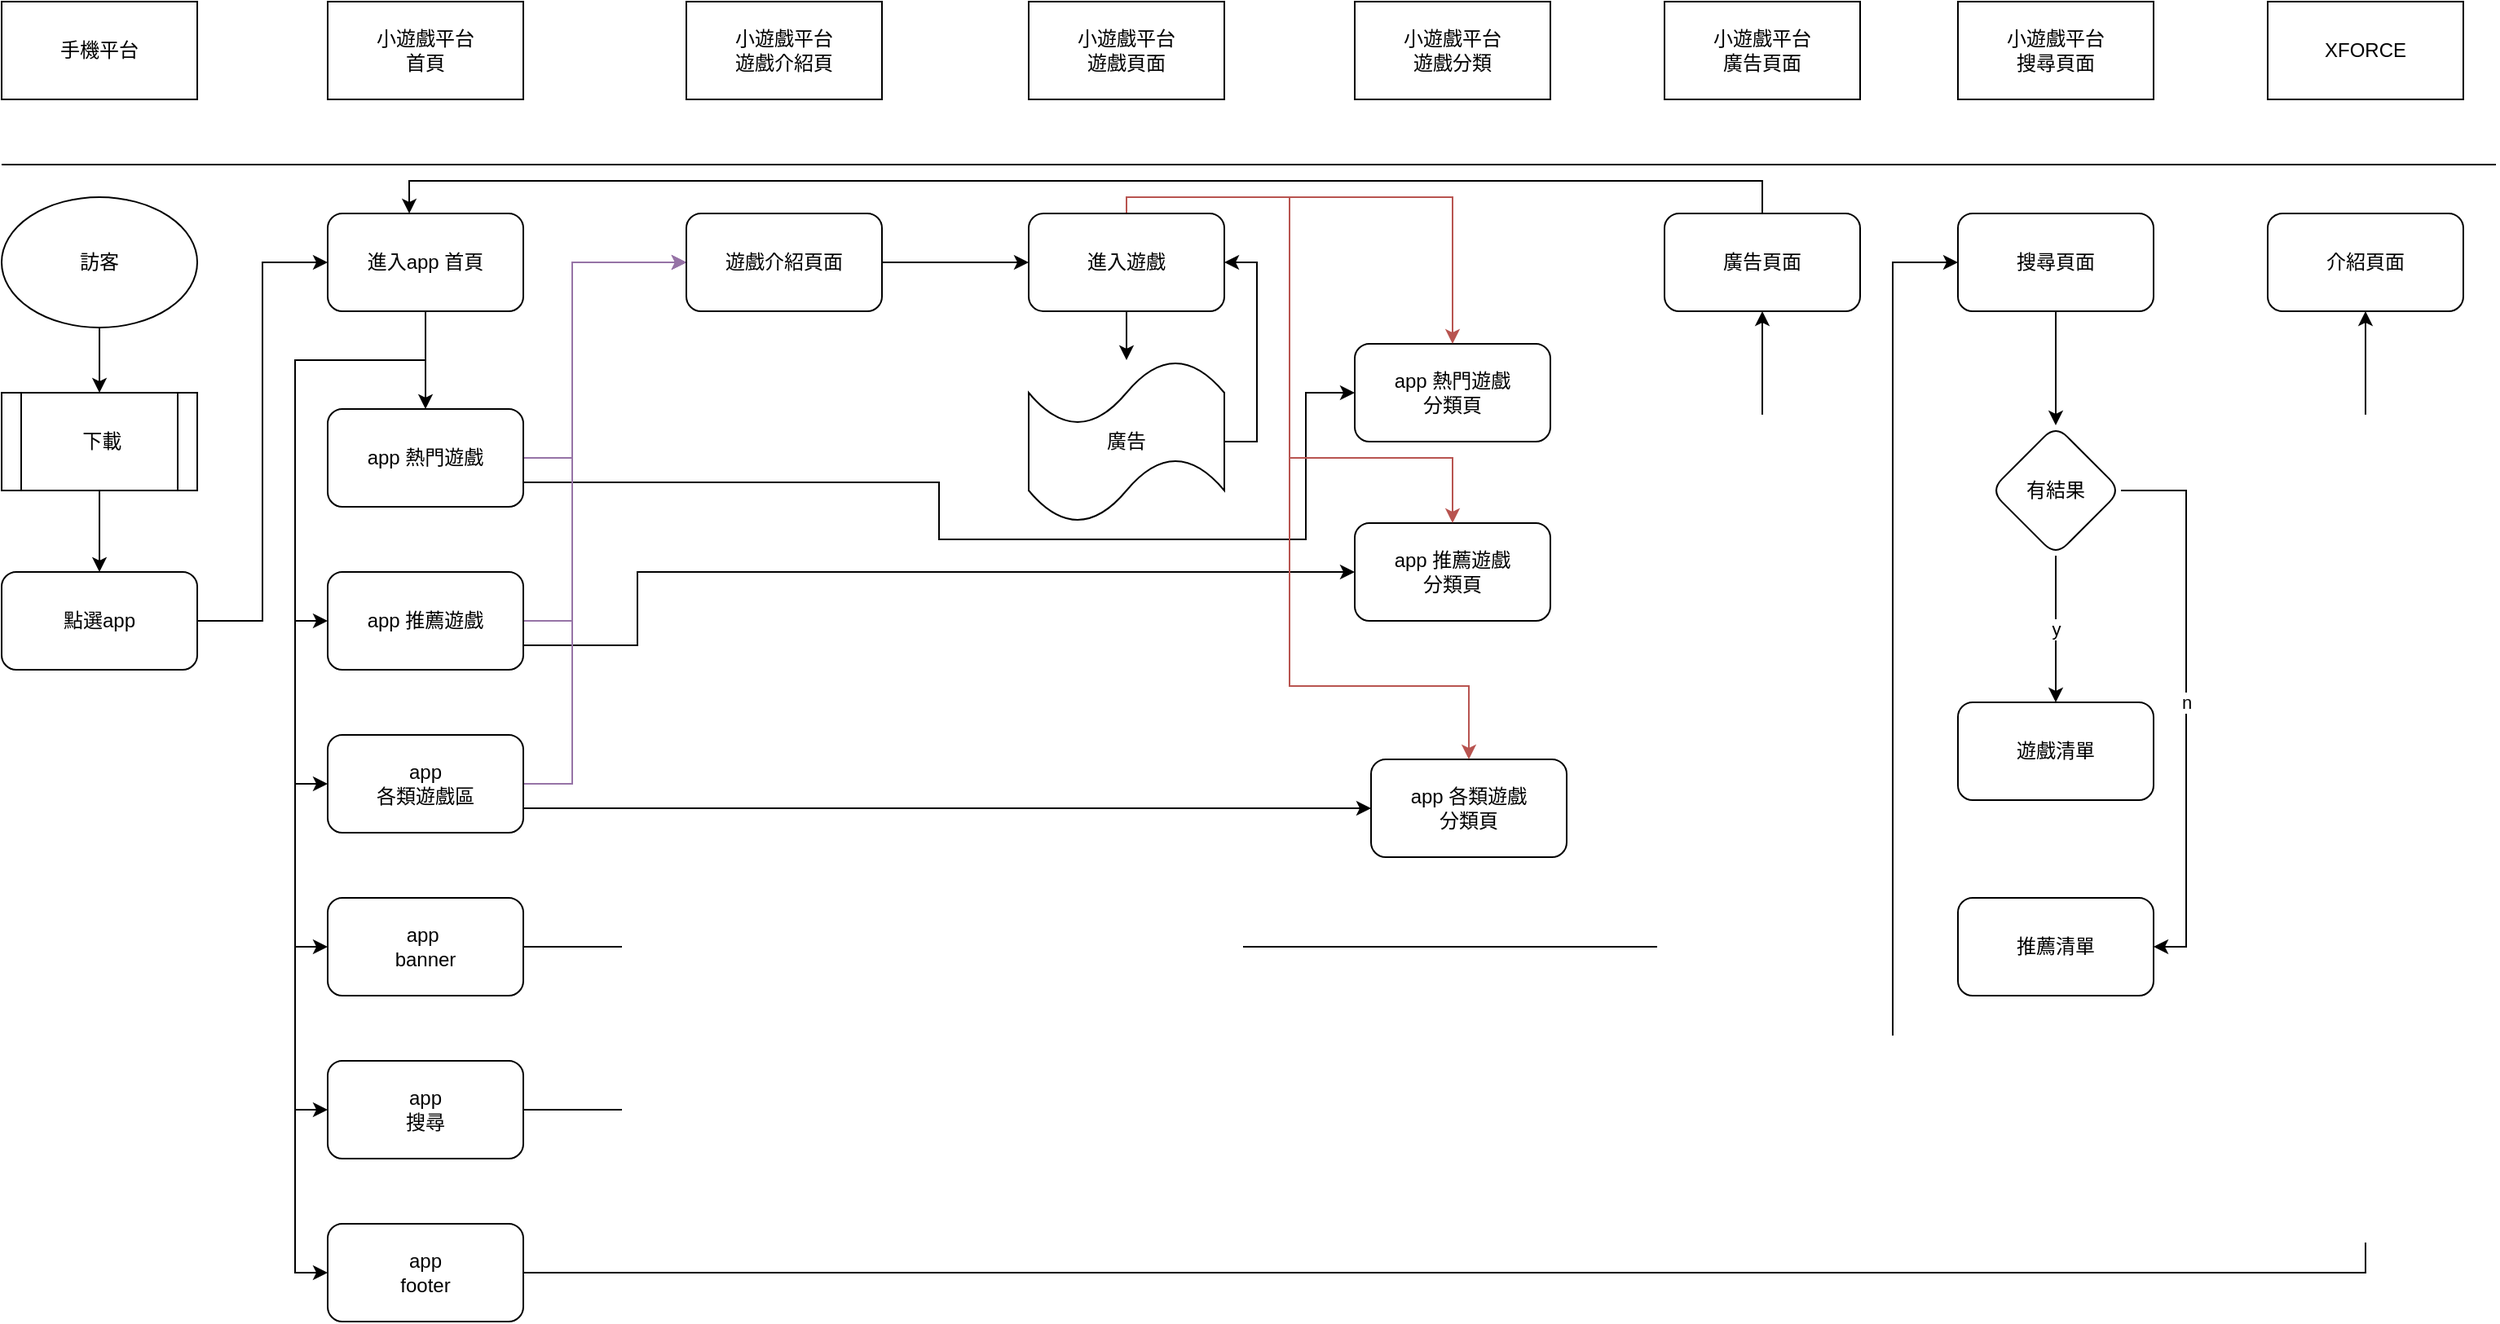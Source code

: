 <mxfile version="16.0.3" type="github">
  <diagram id="Xf0kCihZ-aB_llhnf_z4" name="第1頁">
    <mxGraphModel dx="1422" dy="780" grid="1" gridSize="10" guides="1" tooltips="1" connect="1" arrows="1" fold="1" page="1" pageScale="1" pageWidth="827" pageHeight="1169" math="0" shadow="0">
      <root>
        <mxCell id="0" />
        <mxCell id="1" parent="0" />
        <mxCell id="-enL-yWNLoUQDlkAJuOZ-1" value="&lt;div&gt;小遊戲平台&lt;/div&gt;&lt;div&gt;首頁&lt;br&gt;&lt;/div&gt;" style="rounded=0;whiteSpace=wrap;html=1;" vertex="1" parent="1">
          <mxGeometry x="230" y="40" width="120" height="60" as="geometry" />
        </mxCell>
        <mxCell id="-enL-yWNLoUQDlkAJuOZ-2" value="" style="endArrow=none;html=1;rounded=0;" edge="1" parent="1">
          <mxGeometry width="50" height="50" relative="1" as="geometry">
            <mxPoint x="30" y="140" as="sourcePoint" />
            <mxPoint x="1560" y="140" as="targetPoint" />
          </mxGeometry>
        </mxCell>
        <mxCell id="-enL-yWNLoUQDlkAJuOZ-6" value="" style="edgeStyle=orthogonalEdgeStyle;rounded=0;orthogonalLoop=1;jettySize=auto;html=1;" edge="1" parent="1" source="-enL-yWNLoUQDlkAJuOZ-3" target="-enL-yWNLoUQDlkAJuOZ-5">
          <mxGeometry relative="1" as="geometry" />
        </mxCell>
        <mxCell id="-enL-yWNLoUQDlkAJuOZ-3" value="訪客" style="ellipse;whiteSpace=wrap;html=1;" vertex="1" parent="1">
          <mxGeometry x="30" y="160" width="120" height="80" as="geometry" />
        </mxCell>
        <mxCell id="-enL-yWNLoUQDlkAJuOZ-4" value="手機平台" style="rounded=0;whiteSpace=wrap;html=1;" vertex="1" parent="1">
          <mxGeometry x="30" y="40" width="120" height="60" as="geometry" />
        </mxCell>
        <mxCell id="-enL-yWNLoUQDlkAJuOZ-8" value="" style="edgeStyle=orthogonalEdgeStyle;rounded=0;orthogonalLoop=1;jettySize=auto;html=1;" edge="1" parent="1" source="-enL-yWNLoUQDlkAJuOZ-5" target="-enL-yWNLoUQDlkAJuOZ-7">
          <mxGeometry relative="1" as="geometry" />
        </mxCell>
        <mxCell id="-enL-yWNLoUQDlkAJuOZ-5" value="&amp;nbsp;下載" style="shape=process;whiteSpace=wrap;html=1;backgroundOutline=1;" vertex="1" parent="1">
          <mxGeometry x="30" y="280" width="120" height="60" as="geometry" />
        </mxCell>
        <mxCell id="-enL-yWNLoUQDlkAJuOZ-10" style="edgeStyle=orthogonalEdgeStyle;rounded=0;orthogonalLoop=1;jettySize=auto;html=1;exitX=1;exitY=0.5;exitDx=0;exitDy=0;entryX=0;entryY=0.5;entryDx=0;entryDy=0;" edge="1" parent="1" source="-enL-yWNLoUQDlkAJuOZ-7" target="-enL-yWNLoUQDlkAJuOZ-9">
          <mxGeometry relative="1" as="geometry" />
        </mxCell>
        <mxCell id="-enL-yWNLoUQDlkAJuOZ-7" value="點選app" style="rounded=1;whiteSpace=wrap;html=1;" vertex="1" parent="1">
          <mxGeometry x="30" y="390" width="120" height="60" as="geometry" />
        </mxCell>
        <mxCell id="-enL-yWNLoUQDlkAJuOZ-20" style="edgeStyle=orthogonalEdgeStyle;rounded=0;orthogonalLoop=1;jettySize=auto;html=1;exitX=0.5;exitY=1;exitDx=0;exitDy=0;" edge="1" parent="1" source="-enL-yWNLoUQDlkAJuOZ-9" target="-enL-yWNLoUQDlkAJuOZ-13">
          <mxGeometry relative="1" as="geometry" />
        </mxCell>
        <mxCell id="-enL-yWNLoUQDlkAJuOZ-21" style="edgeStyle=orthogonalEdgeStyle;rounded=0;orthogonalLoop=1;jettySize=auto;html=1;exitX=0.5;exitY=1;exitDx=0;exitDy=0;entryX=0;entryY=0.5;entryDx=0;entryDy=0;" edge="1" parent="1" source="-enL-yWNLoUQDlkAJuOZ-9" target="-enL-yWNLoUQDlkAJuOZ-14">
          <mxGeometry relative="1" as="geometry">
            <Array as="points">
              <mxPoint x="290" y="260" />
              <mxPoint x="210" y="260" />
              <mxPoint x="210" y="420" />
            </Array>
          </mxGeometry>
        </mxCell>
        <mxCell id="-enL-yWNLoUQDlkAJuOZ-22" style="edgeStyle=orthogonalEdgeStyle;rounded=0;orthogonalLoop=1;jettySize=auto;html=1;exitX=0.5;exitY=1;exitDx=0;exitDy=0;entryX=0;entryY=0.5;entryDx=0;entryDy=0;" edge="1" parent="1" source="-enL-yWNLoUQDlkAJuOZ-9" target="-enL-yWNLoUQDlkAJuOZ-15">
          <mxGeometry relative="1" as="geometry">
            <Array as="points">
              <mxPoint x="290" y="260" />
              <mxPoint x="210" y="260" />
              <mxPoint x="210" y="520" />
            </Array>
          </mxGeometry>
        </mxCell>
        <mxCell id="-enL-yWNLoUQDlkAJuOZ-23" style="edgeStyle=orthogonalEdgeStyle;rounded=0;orthogonalLoop=1;jettySize=auto;html=1;exitX=0.5;exitY=1;exitDx=0;exitDy=0;entryX=0;entryY=0.5;entryDx=0;entryDy=0;" edge="1" parent="1" source="-enL-yWNLoUQDlkAJuOZ-9" target="-enL-yWNLoUQDlkAJuOZ-17">
          <mxGeometry relative="1" as="geometry">
            <Array as="points">
              <mxPoint x="290" y="260" />
              <mxPoint x="210" y="260" />
              <mxPoint x="210" y="620" />
            </Array>
          </mxGeometry>
        </mxCell>
        <mxCell id="-enL-yWNLoUQDlkAJuOZ-24" style="edgeStyle=orthogonalEdgeStyle;rounded=0;orthogonalLoop=1;jettySize=auto;html=1;exitX=0.5;exitY=1;exitDx=0;exitDy=0;entryX=0;entryY=0.5;entryDx=0;entryDy=0;" edge="1" parent="1" source="-enL-yWNLoUQDlkAJuOZ-9" target="-enL-yWNLoUQDlkAJuOZ-18">
          <mxGeometry relative="1" as="geometry">
            <Array as="points">
              <mxPoint x="290" y="260" />
              <mxPoint x="210" y="260" />
              <mxPoint x="210" y="720" />
            </Array>
          </mxGeometry>
        </mxCell>
        <mxCell id="-enL-yWNLoUQDlkAJuOZ-27" style="edgeStyle=orthogonalEdgeStyle;rounded=0;orthogonalLoop=1;jettySize=auto;html=1;exitX=0.5;exitY=1;exitDx=0;exitDy=0;entryX=0;entryY=0.5;entryDx=0;entryDy=0;" edge="1" parent="1" source="-enL-yWNLoUQDlkAJuOZ-9" target="-enL-yWNLoUQDlkAJuOZ-26">
          <mxGeometry relative="1" as="geometry">
            <Array as="points">
              <mxPoint x="290" y="260" />
              <mxPoint x="210" y="260" />
              <mxPoint x="210" y="820" />
            </Array>
          </mxGeometry>
        </mxCell>
        <mxCell id="-enL-yWNLoUQDlkAJuOZ-9" value="進入app 首頁" style="rounded=1;whiteSpace=wrap;html=1;" vertex="1" parent="1">
          <mxGeometry x="230" y="170" width="120" height="60" as="geometry" />
        </mxCell>
        <mxCell id="-enL-yWNLoUQDlkAJuOZ-11" value="&lt;div&gt;小遊戲平台&lt;/div&gt;&lt;div&gt;遊戲介紹頁&lt;br&gt;&lt;/div&gt;" style="rounded=0;whiteSpace=wrap;html=1;" vertex="1" parent="1">
          <mxGeometry x="450" y="40" width="120" height="60" as="geometry" />
        </mxCell>
        <mxCell id="-enL-yWNLoUQDlkAJuOZ-12" value="&lt;div&gt;小遊戲平台&lt;/div&gt;&lt;div&gt;遊戲頁面&lt;br&gt;&lt;/div&gt;" style="rounded=0;whiteSpace=wrap;html=1;" vertex="1" parent="1">
          <mxGeometry x="660" y="40" width="120" height="60" as="geometry" />
        </mxCell>
        <mxCell id="-enL-yWNLoUQDlkAJuOZ-37" style="edgeStyle=orthogonalEdgeStyle;rounded=0;orthogonalLoop=1;jettySize=auto;html=1;exitX=1;exitY=0.5;exitDx=0;exitDy=0;entryX=0;entryY=0.5;entryDx=0;entryDy=0;fillColor=#e1d5e7;strokeColor=#9673a6;" edge="1" parent="1" source="-enL-yWNLoUQDlkAJuOZ-13" target="-enL-yWNLoUQDlkAJuOZ-34">
          <mxGeometry relative="1" as="geometry">
            <Array as="points">
              <mxPoint x="380" y="320" />
              <mxPoint x="380" y="200" />
            </Array>
          </mxGeometry>
        </mxCell>
        <mxCell id="-enL-yWNLoUQDlkAJuOZ-41" style="edgeStyle=orthogonalEdgeStyle;rounded=0;orthogonalLoop=1;jettySize=auto;html=1;exitX=1;exitY=0.75;exitDx=0;exitDy=0;entryX=0;entryY=0.5;entryDx=0;entryDy=0;" edge="1" parent="1" source="-enL-yWNLoUQDlkAJuOZ-13" target="-enL-yWNLoUQDlkAJuOZ-29">
          <mxGeometry relative="1" as="geometry">
            <Array as="points">
              <mxPoint x="605" y="335" />
              <mxPoint x="605" y="370" />
              <mxPoint x="830" y="370" />
              <mxPoint x="830" y="280" />
            </Array>
          </mxGeometry>
        </mxCell>
        <mxCell id="-enL-yWNLoUQDlkAJuOZ-13" value="app 熱門遊戲" style="rounded=1;whiteSpace=wrap;html=1;" vertex="1" parent="1">
          <mxGeometry x="230" y="290" width="120" height="60" as="geometry" />
        </mxCell>
        <mxCell id="-enL-yWNLoUQDlkAJuOZ-38" style="edgeStyle=orthogonalEdgeStyle;rounded=0;orthogonalLoop=1;jettySize=auto;html=1;exitX=1;exitY=0.5;exitDx=0;exitDy=0;fillColor=#e1d5e7;strokeColor=#9673a6;" edge="1" parent="1" source="-enL-yWNLoUQDlkAJuOZ-14">
          <mxGeometry relative="1" as="geometry">
            <mxPoint x="450" y="200" as="targetPoint" />
            <Array as="points">
              <mxPoint x="380" y="420" />
              <mxPoint x="380" y="200" />
            </Array>
          </mxGeometry>
        </mxCell>
        <mxCell id="-enL-yWNLoUQDlkAJuOZ-42" style="edgeStyle=orthogonalEdgeStyle;rounded=0;orthogonalLoop=1;jettySize=auto;html=1;exitX=1;exitY=0.75;exitDx=0;exitDy=0;entryX=0;entryY=0.5;entryDx=0;entryDy=0;" edge="1" parent="1" source="-enL-yWNLoUQDlkAJuOZ-14" target="-enL-yWNLoUQDlkAJuOZ-30">
          <mxGeometry relative="1" as="geometry">
            <Array as="points">
              <mxPoint x="420" y="435" />
              <mxPoint x="420" y="390" />
            </Array>
          </mxGeometry>
        </mxCell>
        <mxCell id="-enL-yWNLoUQDlkAJuOZ-14" value="app 推薦遊戲" style="rounded=1;whiteSpace=wrap;html=1;" vertex="1" parent="1">
          <mxGeometry x="230" y="390" width="120" height="60" as="geometry" />
        </mxCell>
        <mxCell id="-enL-yWNLoUQDlkAJuOZ-40" style="edgeStyle=orthogonalEdgeStyle;rounded=0;orthogonalLoop=1;jettySize=auto;html=1;exitX=1;exitY=0.5;exitDx=0;exitDy=0;entryX=0;entryY=0.5;entryDx=0;entryDy=0;fillColor=#e1d5e7;strokeColor=#9673a6;" edge="1" parent="1" source="-enL-yWNLoUQDlkAJuOZ-15" target="-enL-yWNLoUQDlkAJuOZ-34">
          <mxGeometry relative="1" as="geometry">
            <Array as="points">
              <mxPoint x="380" y="520" />
              <mxPoint x="380" y="200" />
            </Array>
          </mxGeometry>
        </mxCell>
        <mxCell id="-enL-yWNLoUQDlkAJuOZ-43" style="edgeStyle=orthogonalEdgeStyle;rounded=0;orthogonalLoop=1;jettySize=auto;html=1;exitX=1;exitY=0.75;exitDx=0;exitDy=0;entryX=0;entryY=0.5;entryDx=0;entryDy=0;" edge="1" parent="1" source="-enL-yWNLoUQDlkAJuOZ-15" target="-enL-yWNLoUQDlkAJuOZ-31">
          <mxGeometry relative="1" as="geometry">
            <Array as="points">
              <mxPoint x="860" y="535" />
            </Array>
          </mxGeometry>
        </mxCell>
        <mxCell id="-enL-yWNLoUQDlkAJuOZ-15" value="&lt;div&gt;app &lt;br&gt;&lt;/div&gt;&lt;div&gt;各類遊戲區&lt;/div&gt;" style="rounded=1;whiteSpace=wrap;html=1;" vertex="1" parent="1">
          <mxGeometry x="230" y="490" width="120" height="60" as="geometry" />
        </mxCell>
        <mxCell id="-enL-yWNLoUQDlkAJuOZ-52" style="edgeStyle=orthogonalEdgeStyle;rounded=0;orthogonalLoop=1;jettySize=auto;html=1;exitX=1;exitY=0.5;exitDx=0;exitDy=0;entryX=0.5;entryY=1;entryDx=0;entryDy=0;" edge="1" parent="1" source="-enL-yWNLoUQDlkAJuOZ-17" target="-enL-yWNLoUQDlkAJuOZ-51">
          <mxGeometry relative="1" as="geometry" />
        </mxCell>
        <mxCell id="-enL-yWNLoUQDlkAJuOZ-17" value="&lt;div&gt;app&amp;nbsp;&lt;/div&gt;&lt;div&gt;banner&lt;br&gt;&lt;/div&gt;" style="rounded=1;whiteSpace=wrap;html=1;" vertex="1" parent="1">
          <mxGeometry x="230" y="590" width="120" height="60" as="geometry" />
        </mxCell>
        <mxCell id="-enL-yWNLoUQDlkAJuOZ-55" style="edgeStyle=orthogonalEdgeStyle;rounded=0;orthogonalLoop=1;jettySize=auto;html=1;exitX=1;exitY=0.5;exitDx=0;exitDy=0;entryX=0;entryY=0.5;entryDx=0;entryDy=0;" edge="1" parent="1" source="-enL-yWNLoUQDlkAJuOZ-18" target="-enL-yWNLoUQDlkAJuOZ-53">
          <mxGeometry relative="1" as="geometry">
            <Array as="points">
              <mxPoint x="1190" y="720" />
              <mxPoint x="1190" y="200" />
            </Array>
          </mxGeometry>
        </mxCell>
        <mxCell id="-enL-yWNLoUQDlkAJuOZ-18" value="&lt;div&gt;app &lt;br&gt;&lt;/div&gt;&lt;div&gt;搜尋&lt;br&gt;&lt;/div&gt;" style="rounded=1;whiteSpace=wrap;html=1;" vertex="1" parent="1">
          <mxGeometry x="230" y="690" width="120" height="60" as="geometry" />
        </mxCell>
        <mxCell id="-enL-yWNLoUQDlkAJuOZ-66" style="edgeStyle=orthogonalEdgeStyle;rounded=0;orthogonalLoop=1;jettySize=auto;html=1;exitX=1;exitY=0.5;exitDx=0;exitDy=0;entryX=0.5;entryY=1;entryDx=0;entryDy=0;" edge="1" parent="1" source="-enL-yWNLoUQDlkAJuOZ-26" target="-enL-yWNLoUQDlkAJuOZ-65">
          <mxGeometry relative="1" as="geometry" />
        </mxCell>
        <mxCell id="-enL-yWNLoUQDlkAJuOZ-26" value="&lt;div&gt;app &lt;br&gt;&lt;/div&gt;&lt;div&gt;footer&lt;/div&gt;" style="rounded=1;whiteSpace=wrap;html=1;" vertex="1" parent="1">
          <mxGeometry x="230" y="790" width="120" height="60" as="geometry" />
        </mxCell>
        <mxCell id="-enL-yWNLoUQDlkAJuOZ-28" value="&lt;div&gt;小遊戲平台&lt;/div&gt;&lt;div&gt;遊戲分類&lt;br&gt;&lt;/div&gt;" style="rounded=0;whiteSpace=wrap;html=1;" vertex="1" parent="1">
          <mxGeometry x="860" y="40" width="120" height="60" as="geometry" />
        </mxCell>
        <mxCell id="-enL-yWNLoUQDlkAJuOZ-29" value="&lt;div&gt;app 熱門遊戲&lt;/div&gt;&lt;div&gt;分類頁&lt;br&gt;&lt;/div&gt;" style="rounded=1;whiteSpace=wrap;html=1;" vertex="1" parent="1">
          <mxGeometry x="860" y="250" width="120" height="60" as="geometry" />
        </mxCell>
        <mxCell id="-enL-yWNLoUQDlkAJuOZ-30" value="&lt;div&gt;app 推薦遊戲&lt;/div&gt;&lt;div&gt;分類頁&lt;br&gt;&lt;/div&gt;" style="rounded=1;whiteSpace=wrap;html=1;" vertex="1" parent="1">
          <mxGeometry x="860" y="360" width="120" height="60" as="geometry" />
        </mxCell>
        <mxCell id="-enL-yWNLoUQDlkAJuOZ-31" value="&lt;div&gt;app 各類遊戲&lt;/div&gt;&lt;div&gt;分類頁&lt;br&gt;&lt;/div&gt;" style="rounded=1;whiteSpace=wrap;html=1;" vertex="1" parent="1">
          <mxGeometry x="870" y="505" width="120" height="60" as="geometry" />
        </mxCell>
        <mxCell id="-enL-yWNLoUQDlkAJuOZ-32" value="&lt;div&gt;小遊戲平台&lt;/div&gt;&lt;div&gt;廣告頁面&lt;br&gt;&lt;/div&gt;" style="rounded=0;whiteSpace=wrap;html=1;" vertex="1" parent="1">
          <mxGeometry x="1050" y="40" width="120" height="60" as="geometry" />
        </mxCell>
        <mxCell id="-enL-yWNLoUQDlkAJuOZ-33" value="&lt;div&gt;小遊戲平台&lt;/div&gt;&lt;div&gt;搜尋頁面&lt;br&gt;&lt;/div&gt;" style="rounded=0;whiteSpace=wrap;html=1;" vertex="1" parent="1">
          <mxGeometry x="1230" y="40" width="120" height="60" as="geometry" />
        </mxCell>
        <mxCell id="-enL-yWNLoUQDlkAJuOZ-44" style="edgeStyle=orthogonalEdgeStyle;rounded=0;orthogonalLoop=1;jettySize=auto;html=1;exitX=1;exitY=0.5;exitDx=0;exitDy=0;entryX=0;entryY=0.5;entryDx=0;entryDy=0;" edge="1" parent="1" source="-enL-yWNLoUQDlkAJuOZ-34" target="-enL-yWNLoUQDlkAJuOZ-35">
          <mxGeometry relative="1" as="geometry" />
        </mxCell>
        <mxCell id="-enL-yWNLoUQDlkAJuOZ-34" value="遊戲介紹頁面" style="rounded=1;whiteSpace=wrap;html=1;" vertex="1" parent="1">
          <mxGeometry x="450" y="170" width="120" height="60" as="geometry" />
        </mxCell>
        <mxCell id="-enL-yWNLoUQDlkAJuOZ-46" value="" style="edgeStyle=orthogonalEdgeStyle;rounded=0;orthogonalLoop=1;jettySize=auto;html=1;" edge="1" parent="1" source="-enL-yWNLoUQDlkAJuOZ-35" target="-enL-yWNLoUQDlkAJuOZ-45">
          <mxGeometry relative="1" as="geometry" />
        </mxCell>
        <mxCell id="-enL-yWNLoUQDlkAJuOZ-48" style="edgeStyle=orthogonalEdgeStyle;rounded=0;orthogonalLoop=1;jettySize=auto;html=1;exitX=0.5;exitY=0;exitDx=0;exitDy=0;entryX=0.5;entryY=0;entryDx=0;entryDy=0;fillColor=#f8cecc;strokeColor=#b85450;" edge="1" parent="1" source="-enL-yWNLoUQDlkAJuOZ-35" target="-enL-yWNLoUQDlkAJuOZ-29">
          <mxGeometry relative="1" as="geometry">
            <Array as="points">
              <mxPoint x="720" y="160" />
              <mxPoint x="920" y="160" />
            </Array>
          </mxGeometry>
        </mxCell>
        <mxCell id="-enL-yWNLoUQDlkAJuOZ-49" style="edgeStyle=orthogonalEdgeStyle;rounded=0;orthogonalLoop=1;jettySize=auto;html=1;exitX=0.5;exitY=0;exitDx=0;exitDy=0;fillColor=#f8cecc;strokeColor=#b85450;" edge="1" parent="1" source="-enL-yWNLoUQDlkAJuOZ-35" target="-enL-yWNLoUQDlkAJuOZ-30">
          <mxGeometry relative="1" as="geometry">
            <Array as="points">
              <mxPoint x="720" y="160" />
              <mxPoint x="820" y="160" />
              <mxPoint x="820" y="320" />
              <mxPoint x="920" y="320" />
            </Array>
          </mxGeometry>
        </mxCell>
        <mxCell id="-enL-yWNLoUQDlkAJuOZ-50" style="edgeStyle=orthogonalEdgeStyle;rounded=0;orthogonalLoop=1;jettySize=auto;html=1;exitX=0.5;exitY=0;exitDx=0;exitDy=0;entryX=0.5;entryY=0;entryDx=0;entryDy=0;fillColor=#f8cecc;strokeColor=#b85450;" edge="1" parent="1" source="-enL-yWNLoUQDlkAJuOZ-35" target="-enL-yWNLoUQDlkAJuOZ-31">
          <mxGeometry relative="1" as="geometry">
            <Array as="points">
              <mxPoint x="720" y="160" />
              <mxPoint x="820" y="160" />
              <mxPoint x="820" y="460" />
              <mxPoint x="930" y="460" />
            </Array>
          </mxGeometry>
        </mxCell>
        <mxCell id="-enL-yWNLoUQDlkAJuOZ-35" value="進入遊戲" style="rounded=1;whiteSpace=wrap;html=1;" vertex="1" parent="1">
          <mxGeometry x="660" y="170" width="120" height="60" as="geometry" />
        </mxCell>
        <mxCell id="-enL-yWNLoUQDlkAJuOZ-47" style="edgeStyle=orthogonalEdgeStyle;rounded=0;orthogonalLoop=1;jettySize=auto;html=1;exitX=1;exitY=0.5;exitDx=0;exitDy=0;exitPerimeter=0;entryX=1;entryY=0.5;entryDx=0;entryDy=0;" edge="1" parent="1" source="-enL-yWNLoUQDlkAJuOZ-45" target="-enL-yWNLoUQDlkAJuOZ-35">
          <mxGeometry relative="1" as="geometry" />
        </mxCell>
        <mxCell id="-enL-yWNLoUQDlkAJuOZ-45" value="廣告" style="shape=tape;whiteSpace=wrap;html=1;" vertex="1" parent="1">
          <mxGeometry x="660" y="260" width="120" height="100" as="geometry" />
        </mxCell>
        <mxCell id="-enL-yWNLoUQDlkAJuOZ-54" style="edgeStyle=orthogonalEdgeStyle;rounded=0;orthogonalLoop=1;jettySize=auto;html=1;exitX=0.5;exitY=0;exitDx=0;exitDy=0;entryX=0.417;entryY=0;entryDx=0;entryDy=0;entryPerimeter=0;" edge="1" parent="1" source="-enL-yWNLoUQDlkAJuOZ-51" target="-enL-yWNLoUQDlkAJuOZ-9">
          <mxGeometry relative="1" as="geometry" />
        </mxCell>
        <mxCell id="-enL-yWNLoUQDlkAJuOZ-51" value="廣告頁面" style="rounded=1;whiteSpace=wrap;html=1;" vertex="1" parent="1">
          <mxGeometry x="1050" y="170" width="120" height="60" as="geometry" />
        </mxCell>
        <mxCell id="-enL-yWNLoUQDlkAJuOZ-59" value="" style="edgeStyle=orthogonalEdgeStyle;rounded=0;orthogonalLoop=1;jettySize=auto;html=1;" edge="1" parent="1" source="-enL-yWNLoUQDlkAJuOZ-53" target="-enL-yWNLoUQDlkAJuOZ-58">
          <mxGeometry relative="1" as="geometry" />
        </mxCell>
        <mxCell id="-enL-yWNLoUQDlkAJuOZ-53" value="搜尋頁面" style="rounded=1;whiteSpace=wrap;html=1;" vertex="1" parent="1">
          <mxGeometry x="1230" y="170" width="120" height="60" as="geometry" />
        </mxCell>
        <mxCell id="-enL-yWNLoUQDlkAJuOZ-61" value="y" style="edgeStyle=orthogonalEdgeStyle;rounded=0;orthogonalLoop=1;jettySize=auto;html=1;" edge="1" parent="1" source="-enL-yWNLoUQDlkAJuOZ-58" target="-enL-yWNLoUQDlkAJuOZ-60">
          <mxGeometry relative="1" as="geometry" />
        </mxCell>
        <mxCell id="-enL-yWNLoUQDlkAJuOZ-63" value="n" style="edgeStyle=orthogonalEdgeStyle;rounded=0;orthogonalLoop=1;jettySize=auto;html=1;exitX=1;exitY=0.5;exitDx=0;exitDy=0;entryX=1;entryY=0.5;entryDx=0;entryDy=0;" edge="1" parent="1" source="-enL-yWNLoUQDlkAJuOZ-58" target="-enL-yWNLoUQDlkAJuOZ-62">
          <mxGeometry relative="1" as="geometry" />
        </mxCell>
        <mxCell id="-enL-yWNLoUQDlkAJuOZ-58" value="有結果" style="rhombus;whiteSpace=wrap;html=1;rounded=1;" vertex="1" parent="1">
          <mxGeometry x="1250" y="300" width="80" height="80" as="geometry" />
        </mxCell>
        <mxCell id="-enL-yWNLoUQDlkAJuOZ-60" value="遊戲清單" style="whiteSpace=wrap;html=1;rounded=1;" vertex="1" parent="1">
          <mxGeometry x="1230" y="470" width="120" height="60" as="geometry" />
        </mxCell>
        <mxCell id="-enL-yWNLoUQDlkAJuOZ-62" value="推薦清單" style="whiteSpace=wrap;html=1;rounded=1;" vertex="1" parent="1">
          <mxGeometry x="1230" y="590" width="120" height="60" as="geometry" />
        </mxCell>
        <mxCell id="-enL-yWNLoUQDlkAJuOZ-64" value="XFORCE" style="rounded=0;whiteSpace=wrap;html=1;" vertex="1" parent="1">
          <mxGeometry x="1420" y="40" width="120" height="60" as="geometry" />
        </mxCell>
        <mxCell id="-enL-yWNLoUQDlkAJuOZ-65" value="介紹頁面" style="rounded=1;whiteSpace=wrap;html=1;" vertex="1" parent="1">
          <mxGeometry x="1420" y="170" width="120" height="60" as="geometry" />
        </mxCell>
      </root>
    </mxGraphModel>
  </diagram>
</mxfile>
